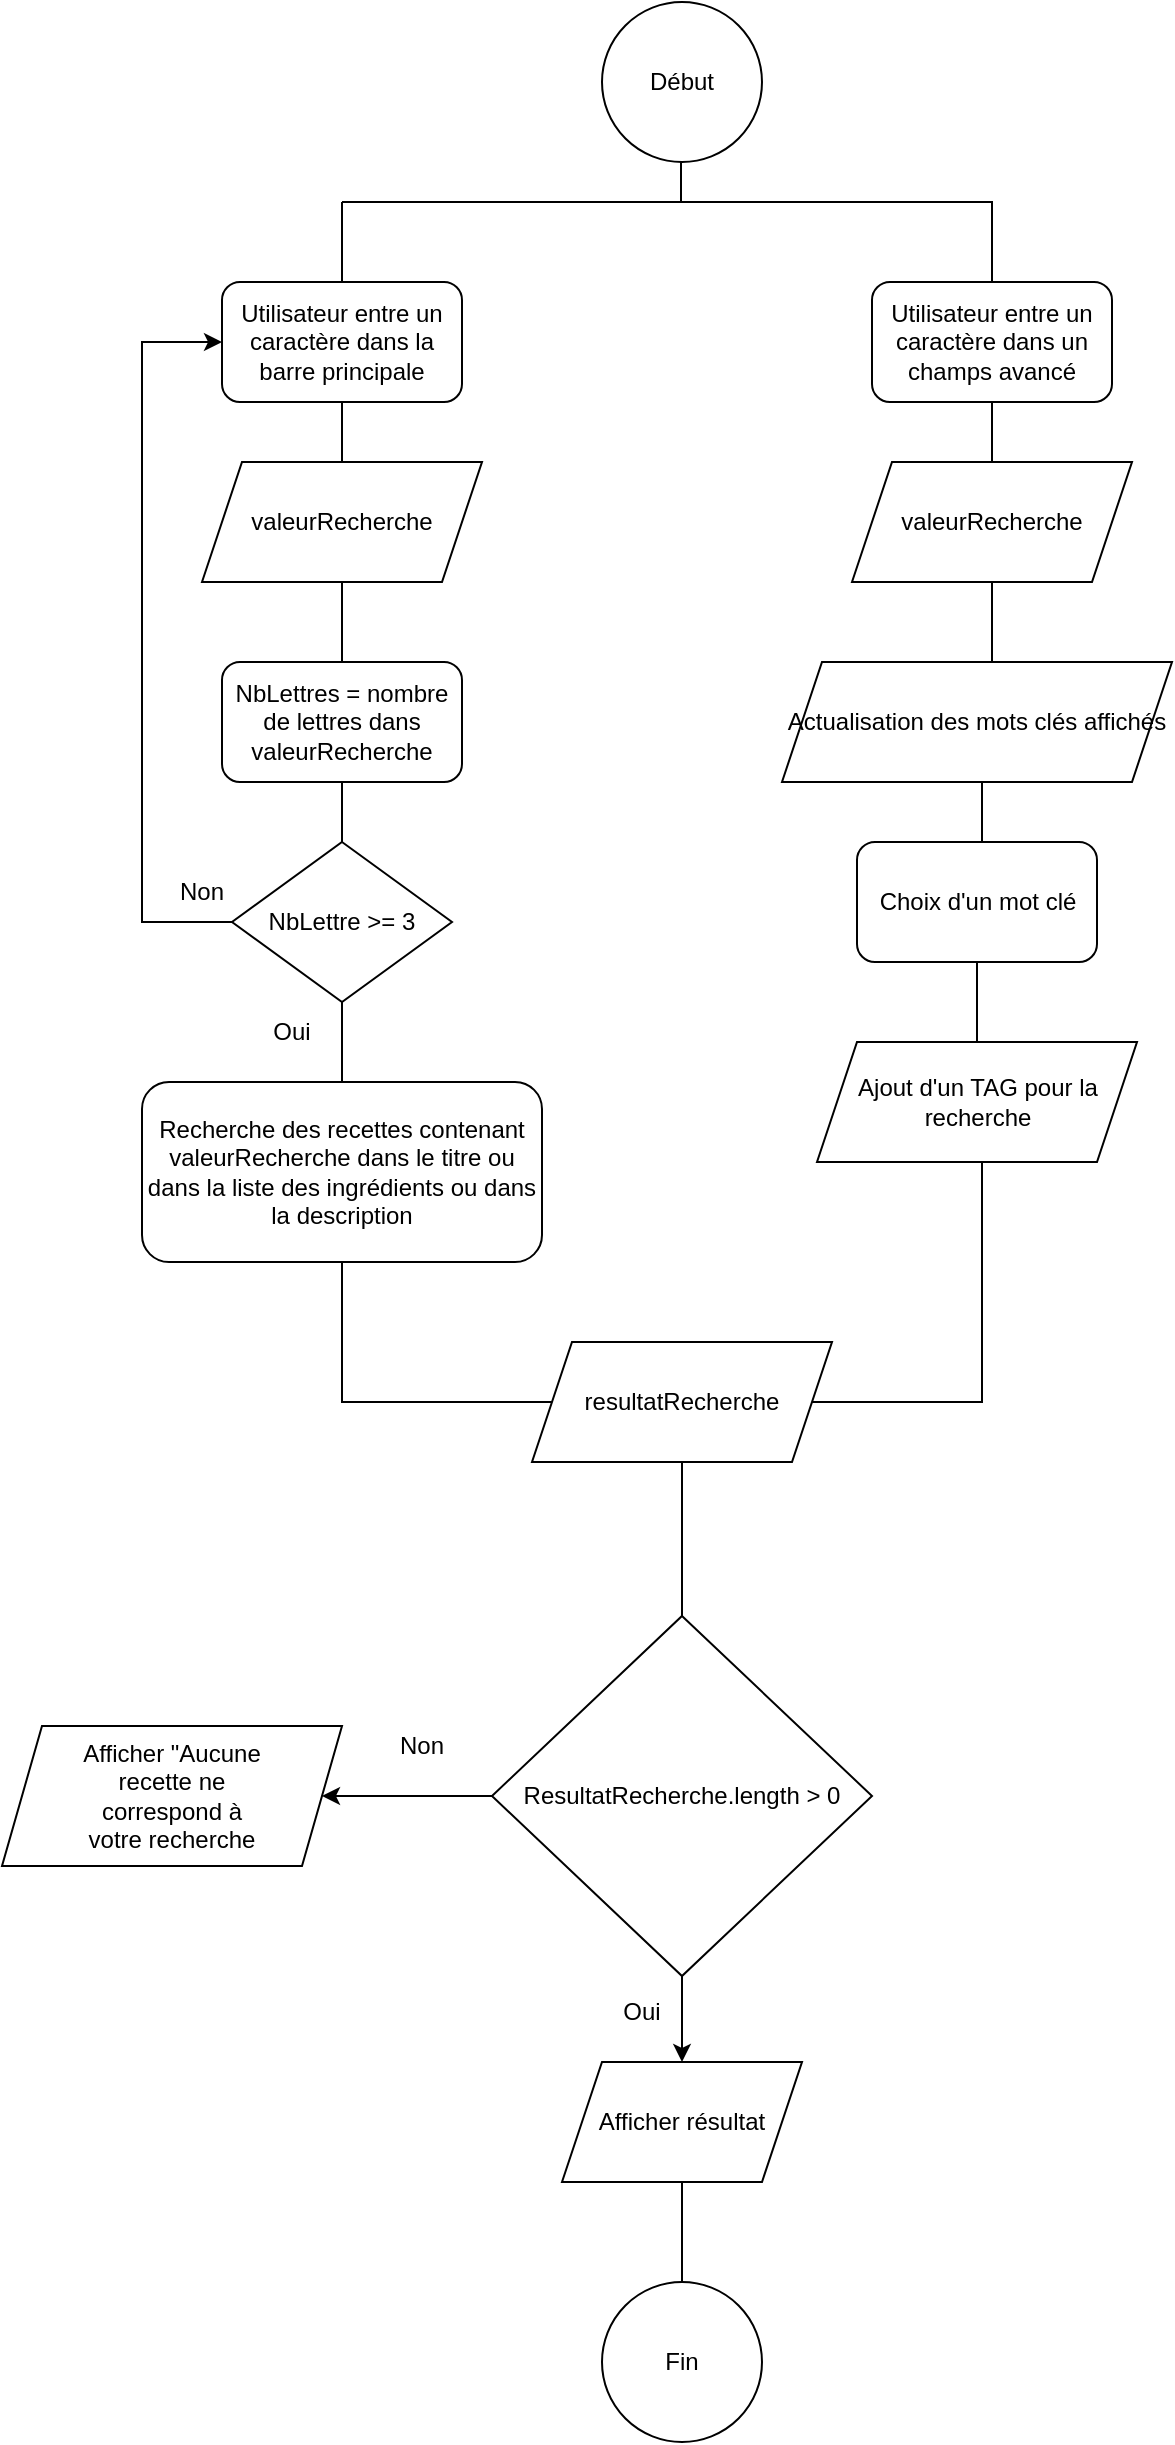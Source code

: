 <mxfile version="17.4.6" type="github">
  <diagram id="C5RBs43oDa-KdzZeNtuy" name="Page-1">
    <mxGraphModel dx="1422" dy="752" grid="1" gridSize="10" guides="1" tooltips="1" connect="1" arrows="1" fold="1" page="1" pageScale="1" pageWidth="827" pageHeight="1169" math="0" shadow="0">
      <root>
        <mxCell id="WIyWlLk6GJQsqaUBKTNV-0" />
        <mxCell id="WIyWlLk6GJQsqaUBKTNV-1" parent="WIyWlLk6GJQsqaUBKTNV-0" />
        <mxCell id="kt9o30-VCNAlvJnx7SYE-5" value="&lt;div&gt;Début&lt;/div&gt;" style="ellipse;whiteSpace=wrap;html=1;aspect=fixed;" vertex="1" parent="WIyWlLk6GJQsqaUBKTNV-1">
          <mxGeometry x="390" y="20" width="80" height="80" as="geometry" />
        </mxCell>
        <mxCell id="kt9o30-VCNAlvJnx7SYE-6" value="Utilisateur entre un caractère dans la barre principale" style="rounded=1;whiteSpace=wrap;html=1;" vertex="1" parent="WIyWlLk6GJQsqaUBKTNV-1">
          <mxGeometry x="200" y="160" width="120" height="60" as="geometry" />
        </mxCell>
        <mxCell id="kt9o30-VCNAlvJnx7SYE-7" value="valeurRecherche" style="shape=parallelogram;perimeter=parallelogramPerimeter;whiteSpace=wrap;html=1;fixedSize=1;" vertex="1" parent="WIyWlLk6GJQsqaUBKTNV-1">
          <mxGeometry x="190" y="250" width="140" height="60" as="geometry" />
        </mxCell>
        <mxCell id="kt9o30-VCNAlvJnx7SYE-9" value="NbLettres = nombre de lettres dans valeurRecherche" style="rounded=1;whiteSpace=wrap;html=1;" vertex="1" parent="WIyWlLk6GJQsqaUBKTNV-1">
          <mxGeometry x="200" y="350" width="120" height="60" as="geometry" />
        </mxCell>
        <mxCell id="kt9o30-VCNAlvJnx7SYE-10" value="NbLettre &amp;gt;= 3" style="rhombus;whiteSpace=wrap;html=1;" vertex="1" parent="WIyWlLk6GJQsqaUBKTNV-1">
          <mxGeometry x="205" y="440" width="110" height="80" as="geometry" />
        </mxCell>
        <mxCell id="kt9o30-VCNAlvJnx7SYE-12" value="" style="endArrow=none;html=1;rounded=0;entryX=0.5;entryY=1;entryDx=0;entryDy=0;" edge="1" parent="WIyWlLk6GJQsqaUBKTNV-1" target="kt9o30-VCNAlvJnx7SYE-10">
          <mxGeometry width="50" height="50" relative="1" as="geometry">
            <mxPoint x="260" y="560" as="sourcePoint" />
            <mxPoint x="310" y="510" as="targetPoint" />
            <Array as="points">
              <mxPoint x="260" y="550" />
            </Array>
          </mxGeometry>
        </mxCell>
        <mxCell id="kt9o30-VCNAlvJnx7SYE-13" value="Oui" style="text;html=1;strokeColor=none;fillColor=none;align=center;verticalAlign=middle;whiteSpace=wrap;rounded=0;" vertex="1" parent="WIyWlLk6GJQsqaUBKTNV-1">
          <mxGeometry x="205" y="520" width="60" height="30" as="geometry" />
        </mxCell>
        <mxCell id="kt9o30-VCNAlvJnx7SYE-15" value="Non" style="text;html=1;strokeColor=none;fillColor=none;align=center;verticalAlign=middle;whiteSpace=wrap;rounded=0;" vertex="1" parent="WIyWlLk6GJQsqaUBKTNV-1">
          <mxGeometry x="160" y="450" width="60" height="30" as="geometry" />
        </mxCell>
        <mxCell id="kt9o30-VCNAlvJnx7SYE-21" value="" style="endArrow=none;html=1;rounded=0;entryX=0.5;entryY=1;entryDx=0;entryDy=0;" edge="1" parent="WIyWlLk6GJQsqaUBKTNV-1" target="kt9o30-VCNAlvJnx7SYE-6">
          <mxGeometry width="50" height="50" relative="1" as="geometry">
            <mxPoint x="260" y="250" as="sourcePoint" />
            <mxPoint x="310" y="200" as="targetPoint" />
          </mxGeometry>
        </mxCell>
        <mxCell id="kt9o30-VCNAlvJnx7SYE-25" value="" style="endArrow=none;html=1;rounded=0;entryX=0.5;entryY=1;entryDx=0;entryDy=0;" edge="1" parent="WIyWlLk6GJQsqaUBKTNV-1" target="kt9o30-VCNAlvJnx7SYE-7">
          <mxGeometry width="50" height="50" relative="1" as="geometry">
            <mxPoint x="260" y="350" as="sourcePoint" />
            <mxPoint x="310" y="300" as="targetPoint" />
          </mxGeometry>
        </mxCell>
        <mxCell id="kt9o30-VCNAlvJnx7SYE-26" value="" style="endArrow=none;html=1;rounded=0;entryX=0.5;entryY=1;entryDx=0;entryDy=0;" edge="1" parent="WIyWlLk6GJQsqaUBKTNV-1" target="kt9o30-VCNAlvJnx7SYE-9">
          <mxGeometry width="50" height="50" relative="1" as="geometry">
            <mxPoint x="260" y="440" as="sourcePoint" />
            <mxPoint x="310" y="390" as="targetPoint" />
          </mxGeometry>
        </mxCell>
        <mxCell id="kt9o30-VCNAlvJnx7SYE-27" value="Utilisateur entre un caractère dans un champs avancé" style="rounded=1;whiteSpace=wrap;html=1;" vertex="1" parent="WIyWlLk6GJQsqaUBKTNV-1">
          <mxGeometry x="525" y="160" width="120" height="60" as="geometry" />
        </mxCell>
        <mxCell id="kt9o30-VCNAlvJnx7SYE-28" value="" style="endArrow=none;html=1;rounded=0;" edge="1" parent="WIyWlLk6GJQsqaUBKTNV-1">
          <mxGeometry width="50" height="50" relative="1" as="geometry">
            <mxPoint x="429.5" y="120" as="sourcePoint" />
            <mxPoint x="429.5" y="100" as="targetPoint" />
            <Array as="points">
              <mxPoint x="429.5" y="110" />
            </Array>
          </mxGeometry>
        </mxCell>
        <mxCell id="kt9o30-VCNAlvJnx7SYE-29" value="" style="endArrow=none;html=1;rounded=0;entryX=0.5;entryY=0;entryDx=0;entryDy=0;" edge="1" parent="WIyWlLk6GJQsqaUBKTNV-1" target="kt9o30-VCNAlvJnx7SYE-27">
          <mxGeometry width="50" height="50" relative="1" as="geometry">
            <mxPoint x="260" y="120" as="sourcePoint" />
            <mxPoint x="580" y="120" as="targetPoint" />
            <Array as="points">
              <mxPoint x="585" y="120" />
            </Array>
          </mxGeometry>
        </mxCell>
        <mxCell id="kt9o30-VCNAlvJnx7SYE-31" value="" style="endArrow=none;html=1;rounded=0;" edge="1" parent="WIyWlLk6GJQsqaUBKTNV-1" source="kt9o30-VCNAlvJnx7SYE-6">
          <mxGeometry width="50" height="50" relative="1" as="geometry">
            <mxPoint x="390" y="380" as="sourcePoint" />
            <mxPoint x="260" y="120" as="targetPoint" />
            <Array as="points">
              <mxPoint x="260" y="120" />
            </Array>
          </mxGeometry>
        </mxCell>
        <mxCell id="kt9o30-VCNAlvJnx7SYE-36" value="" style="endArrow=classic;html=1;rounded=0;entryX=0;entryY=0.5;entryDx=0;entryDy=0;exitX=0;exitY=0.5;exitDx=0;exitDy=0;" edge="1" parent="WIyWlLk6GJQsqaUBKTNV-1" source="kt9o30-VCNAlvJnx7SYE-10" target="kt9o30-VCNAlvJnx7SYE-6">
          <mxGeometry width="50" height="50" relative="1" as="geometry">
            <mxPoint x="140" y="370" as="sourcePoint" />
            <mxPoint x="440" y="360" as="targetPoint" />
            <Array as="points">
              <mxPoint x="160" y="480" />
              <mxPoint x="160" y="190" />
            </Array>
          </mxGeometry>
        </mxCell>
        <mxCell id="kt9o30-VCNAlvJnx7SYE-39" value="resultatRecherche" style="shape=parallelogram;perimeter=parallelogramPerimeter;whiteSpace=wrap;html=1;fixedSize=1;" vertex="1" parent="WIyWlLk6GJQsqaUBKTNV-1">
          <mxGeometry x="355" y="690" width="150" height="60" as="geometry" />
        </mxCell>
        <mxCell id="kt9o30-VCNAlvJnx7SYE-40" value="ResultatRecherche.length &amp;gt; 0" style="rhombus;whiteSpace=wrap;html=1;" vertex="1" parent="WIyWlLk6GJQsqaUBKTNV-1">
          <mxGeometry x="335" y="827" width="190" height="180" as="geometry" />
        </mxCell>
        <mxCell id="kt9o30-VCNAlvJnx7SYE-41" value="" style="endArrow=none;html=1;rounded=0;exitX=0.5;exitY=0;exitDx=0;exitDy=0;" edge="1" parent="WIyWlLk6GJQsqaUBKTNV-1" source="kt9o30-VCNAlvJnx7SYE-40">
          <mxGeometry width="50" height="50" relative="1" as="geometry">
            <mxPoint x="210" y="678" as="sourcePoint" />
            <mxPoint x="430" y="750" as="targetPoint" />
            <Array as="points">
              <mxPoint x="430" y="800" />
            </Array>
          </mxGeometry>
        </mxCell>
        <mxCell id="kt9o30-VCNAlvJnx7SYE-43" value="&lt;div&gt;Afficher &quot;Aucune&lt;/div&gt;&lt;div&gt;recette ne &lt;br&gt;&lt;/div&gt;&lt;div&gt;correspond à&lt;/div&gt;&lt;div&gt;votre recherche&lt;br&gt;&lt;/div&gt;" style="shape=parallelogram;perimeter=parallelogramPerimeter;whiteSpace=wrap;html=1;fixedSize=1;" vertex="1" parent="WIyWlLk6GJQsqaUBKTNV-1">
          <mxGeometry x="90" y="882" width="170" height="70" as="geometry" />
        </mxCell>
        <mxCell id="kt9o30-VCNAlvJnx7SYE-46" value="" style="endArrow=classic;html=1;rounded=0;entryX=1;entryY=0.5;entryDx=0;entryDy=0;exitX=0;exitY=0.5;exitDx=0;exitDy=0;" edge="1" parent="WIyWlLk6GJQsqaUBKTNV-1" source="kt9o30-VCNAlvJnx7SYE-40" target="kt9o30-VCNAlvJnx7SYE-43">
          <mxGeometry width="50" height="50" relative="1" as="geometry">
            <mxPoint x="340" y="667" as="sourcePoint" />
            <mxPoint x="390" y="617" as="targetPoint" />
          </mxGeometry>
        </mxCell>
        <mxCell id="kt9o30-VCNAlvJnx7SYE-47" value="Oui" style="text;html=1;strokeColor=none;fillColor=none;align=center;verticalAlign=middle;whiteSpace=wrap;rounded=0;" vertex="1" parent="WIyWlLk6GJQsqaUBKTNV-1">
          <mxGeometry x="380" y="1010" width="60" height="30" as="geometry" />
        </mxCell>
        <mxCell id="kt9o30-VCNAlvJnx7SYE-49" value="&lt;div&gt;Afficher résultat&lt;/div&gt;" style="shape=parallelogram;perimeter=parallelogramPerimeter;whiteSpace=wrap;html=1;fixedSize=1;" vertex="1" parent="WIyWlLk6GJQsqaUBKTNV-1">
          <mxGeometry x="370" y="1050" width="120" height="60" as="geometry" />
        </mxCell>
        <mxCell id="kt9o30-VCNAlvJnx7SYE-50" value="" style="endArrow=classic;html=1;rounded=0;entryX=0.5;entryY=0;entryDx=0;entryDy=0;exitX=0.5;exitY=1;exitDx=0;exitDy=0;" edge="1" parent="WIyWlLk6GJQsqaUBKTNV-1" source="kt9o30-VCNAlvJnx7SYE-40" target="kt9o30-VCNAlvJnx7SYE-49">
          <mxGeometry width="50" height="50" relative="1" as="geometry">
            <mxPoint x="250" y="997" as="sourcePoint" />
            <mxPoint x="300" y="947" as="targetPoint" />
            <Array as="points">
              <mxPoint x="430" y="1040" />
            </Array>
          </mxGeometry>
        </mxCell>
        <mxCell id="kt9o30-VCNAlvJnx7SYE-51" value="Non" style="text;html=1;strokeColor=none;fillColor=none;align=center;verticalAlign=middle;whiteSpace=wrap;rounded=0;" vertex="1" parent="WIyWlLk6GJQsqaUBKTNV-1">
          <mxGeometry x="270" y="877" width="60" height="30" as="geometry" />
        </mxCell>
        <mxCell id="kt9o30-VCNAlvJnx7SYE-52" value="Recherche des recettes contenant valeurRecherche dans le titre ou dans la liste des ingrédients ou dans la description" style="rounded=1;whiteSpace=wrap;html=1;" vertex="1" parent="WIyWlLk6GJQsqaUBKTNV-1">
          <mxGeometry x="160" y="560" width="200" height="90" as="geometry" />
        </mxCell>
        <mxCell id="kt9o30-VCNAlvJnx7SYE-53" value="" style="endArrow=none;html=1;rounded=0;exitX=0;exitY=0.5;exitDx=0;exitDy=0;entryX=0.5;entryY=1;entryDx=0;entryDy=0;" edge="1" parent="WIyWlLk6GJQsqaUBKTNV-1" source="kt9o30-VCNAlvJnx7SYE-39" target="kt9o30-VCNAlvJnx7SYE-52">
          <mxGeometry width="50" height="50" relative="1" as="geometry">
            <mxPoint x="215" y="700" as="sourcePoint" />
            <mxPoint x="265" y="650" as="targetPoint" />
            <Array as="points">
              <mxPoint x="260" y="720" />
            </Array>
          </mxGeometry>
        </mxCell>
        <mxCell id="kt9o30-VCNAlvJnx7SYE-54" value="valeurRecherche" style="shape=parallelogram;perimeter=parallelogramPerimeter;whiteSpace=wrap;html=1;fixedSize=1;" vertex="1" parent="WIyWlLk6GJQsqaUBKTNV-1">
          <mxGeometry x="515" y="250" width="140" height="60" as="geometry" />
        </mxCell>
        <mxCell id="kt9o30-VCNAlvJnx7SYE-57" value="" style="endArrow=none;html=1;rounded=0;exitX=0.5;exitY=0;exitDx=0;exitDy=0;entryX=0.5;entryY=1;entryDx=0;entryDy=0;" edge="1" parent="WIyWlLk6GJQsqaUBKTNV-1" source="kt9o30-VCNAlvJnx7SYE-54" target="kt9o30-VCNAlvJnx7SYE-27">
          <mxGeometry width="50" height="50" relative="1" as="geometry">
            <mxPoint x="540" y="270" as="sourcePoint" />
            <mxPoint x="590" y="220" as="targetPoint" />
          </mxGeometry>
        </mxCell>
        <mxCell id="kt9o30-VCNAlvJnx7SYE-58" value="" style="endArrow=none;html=1;rounded=0;exitX=0.5;exitY=0;exitDx=0;exitDy=0;entryX=0.5;entryY=1;entryDx=0;entryDy=0;" edge="1" parent="WIyWlLk6GJQsqaUBKTNV-1" target="kt9o30-VCNAlvJnx7SYE-54">
          <mxGeometry width="50" height="50" relative="1" as="geometry">
            <mxPoint x="585" y="350" as="sourcePoint" />
            <mxPoint x="580" y="310" as="targetPoint" />
          </mxGeometry>
        </mxCell>
        <mxCell id="kt9o30-VCNAlvJnx7SYE-65" value="Actualisation des mots clés affichés" style="shape=parallelogram;perimeter=parallelogramPerimeter;whiteSpace=wrap;html=1;fixedSize=1;" vertex="1" parent="WIyWlLk6GJQsqaUBKTNV-1">
          <mxGeometry x="480" y="350" width="195" height="60" as="geometry" />
        </mxCell>
        <mxCell id="kt9o30-VCNAlvJnx7SYE-66" value="Choix d&#39;un mot clé" style="rounded=1;whiteSpace=wrap;html=1;" vertex="1" parent="WIyWlLk6GJQsqaUBKTNV-1">
          <mxGeometry x="517.5" y="440" width="120" height="60" as="geometry" />
        </mxCell>
        <mxCell id="kt9o30-VCNAlvJnx7SYE-67" value="" style="endArrow=none;html=1;rounded=0;" edge="1" parent="WIyWlLk6GJQsqaUBKTNV-1">
          <mxGeometry width="50" height="50" relative="1" as="geometry">
            <mxPoint x="580" y="440" as="sourcePoint" />
            <mxPoint x="580" y="410" as="targetPoint" />
          </mxGeometry>
        </mxCell>
        <mxCell id="kt9o30-VCNAlvJnx7SYE-68" value="Ajout d&#39;un TAG pour la recherche" style="shape=parallelogram;perimeter=parallelogramPerimeter;whiteSpace=wrap;html=1;fixedSize=1;" vertex="1" parent="WIyWlLk6GJQsqaUBKTNV-1">
          <mxGeometry x="497.5" y="540" width="160" height="60" as="geometry" />
        </mxCell>
        <mxCell id="kt9o30-VCNAlvJnx7SYE-69" value="" style="endArrow=none;html=1;rounded=0;exitX=0.5;exitY=0;exitDx=0;exitDy=0;entryX=0.5;entryY=1;entryDx=0;entryDy=0;" edge="1" parent="WIyWlLk6GJQsqaUBKTNV-1" source="kt9o30-VCNAlvJnx7SYE-68" target="kt9o30-VCNAlvJnx7SYE-66">
          <mxGeometry width="50" height="50" relative="1" as="geometry">
            <mxPoint x="530" y="550" as="sourcePoint" />
            <mxPoint x="580" y="500" as="targetPoint" />
          </mxGeometry>
        </mxCell>
        <mxCell id="kt9o30-VCNAlvJnx7SYE-72" value="" style="endArrow=none;html=1;rounded=0;exitX=1;exitY=0.5;exitDx=0;exitDy=0;" edge="1" parent="WIyWlLk6GJQsqaUBKTNV-1" source="kt9o30-VCNAlvJnx7SYE-39">
          <mxGeometry width="50" height="50" relative="1" as="geometry">
            <mxPoint x="530" y="650" as="sourcePoint" />
            <mxPoint x="580" y="600" as="targetPoint" />
            <Array as="points">
              <mxPoint x="580" y="720" />
            </Array>
          </mxGeometry>
        </mxCell>
        <mxCell id="kt9o30-VCNAlvJnx7SYE-75" value="Fin" style="ellipse;whiteSpace=wrap;html=1;aspect=fixed;" vertex="1" parent="WIyWlLk6GJQsqaUBKTNV-1">
          <mxGeometry x="390" y="1160" width="80" height="80" as="geometry" />
        </mxCell>
        <mxCell id="kt9o30-VCNAlvJnx7SYE-79" value="" style="endArrow=none;html=1;rounded=0;exitX=0.5;exitY=0;exitDx=0;exitDy=0;entryX=0.5;entryY=1;entryDx=0;entryDy=0;" edge="1" parent="WIyWlLk6GJQsqaUBKTNV-1" source="kt9o30-VCNAlvJnx7SYE-75" target="kt9o30-VCNAlvJnx7SYE-49">
          <mxGeometry width="50" height="50" relative="1" as="geometry">
            <mxPoint x="340" y="960" as="sourcePoint" />
            <mxPoint x="390" y="910" as="targetPoint" />
          </mxGeometry>
        </mxCell>
      </root>
    </mxGraphModel>
  </diagram>
</mxfile>
